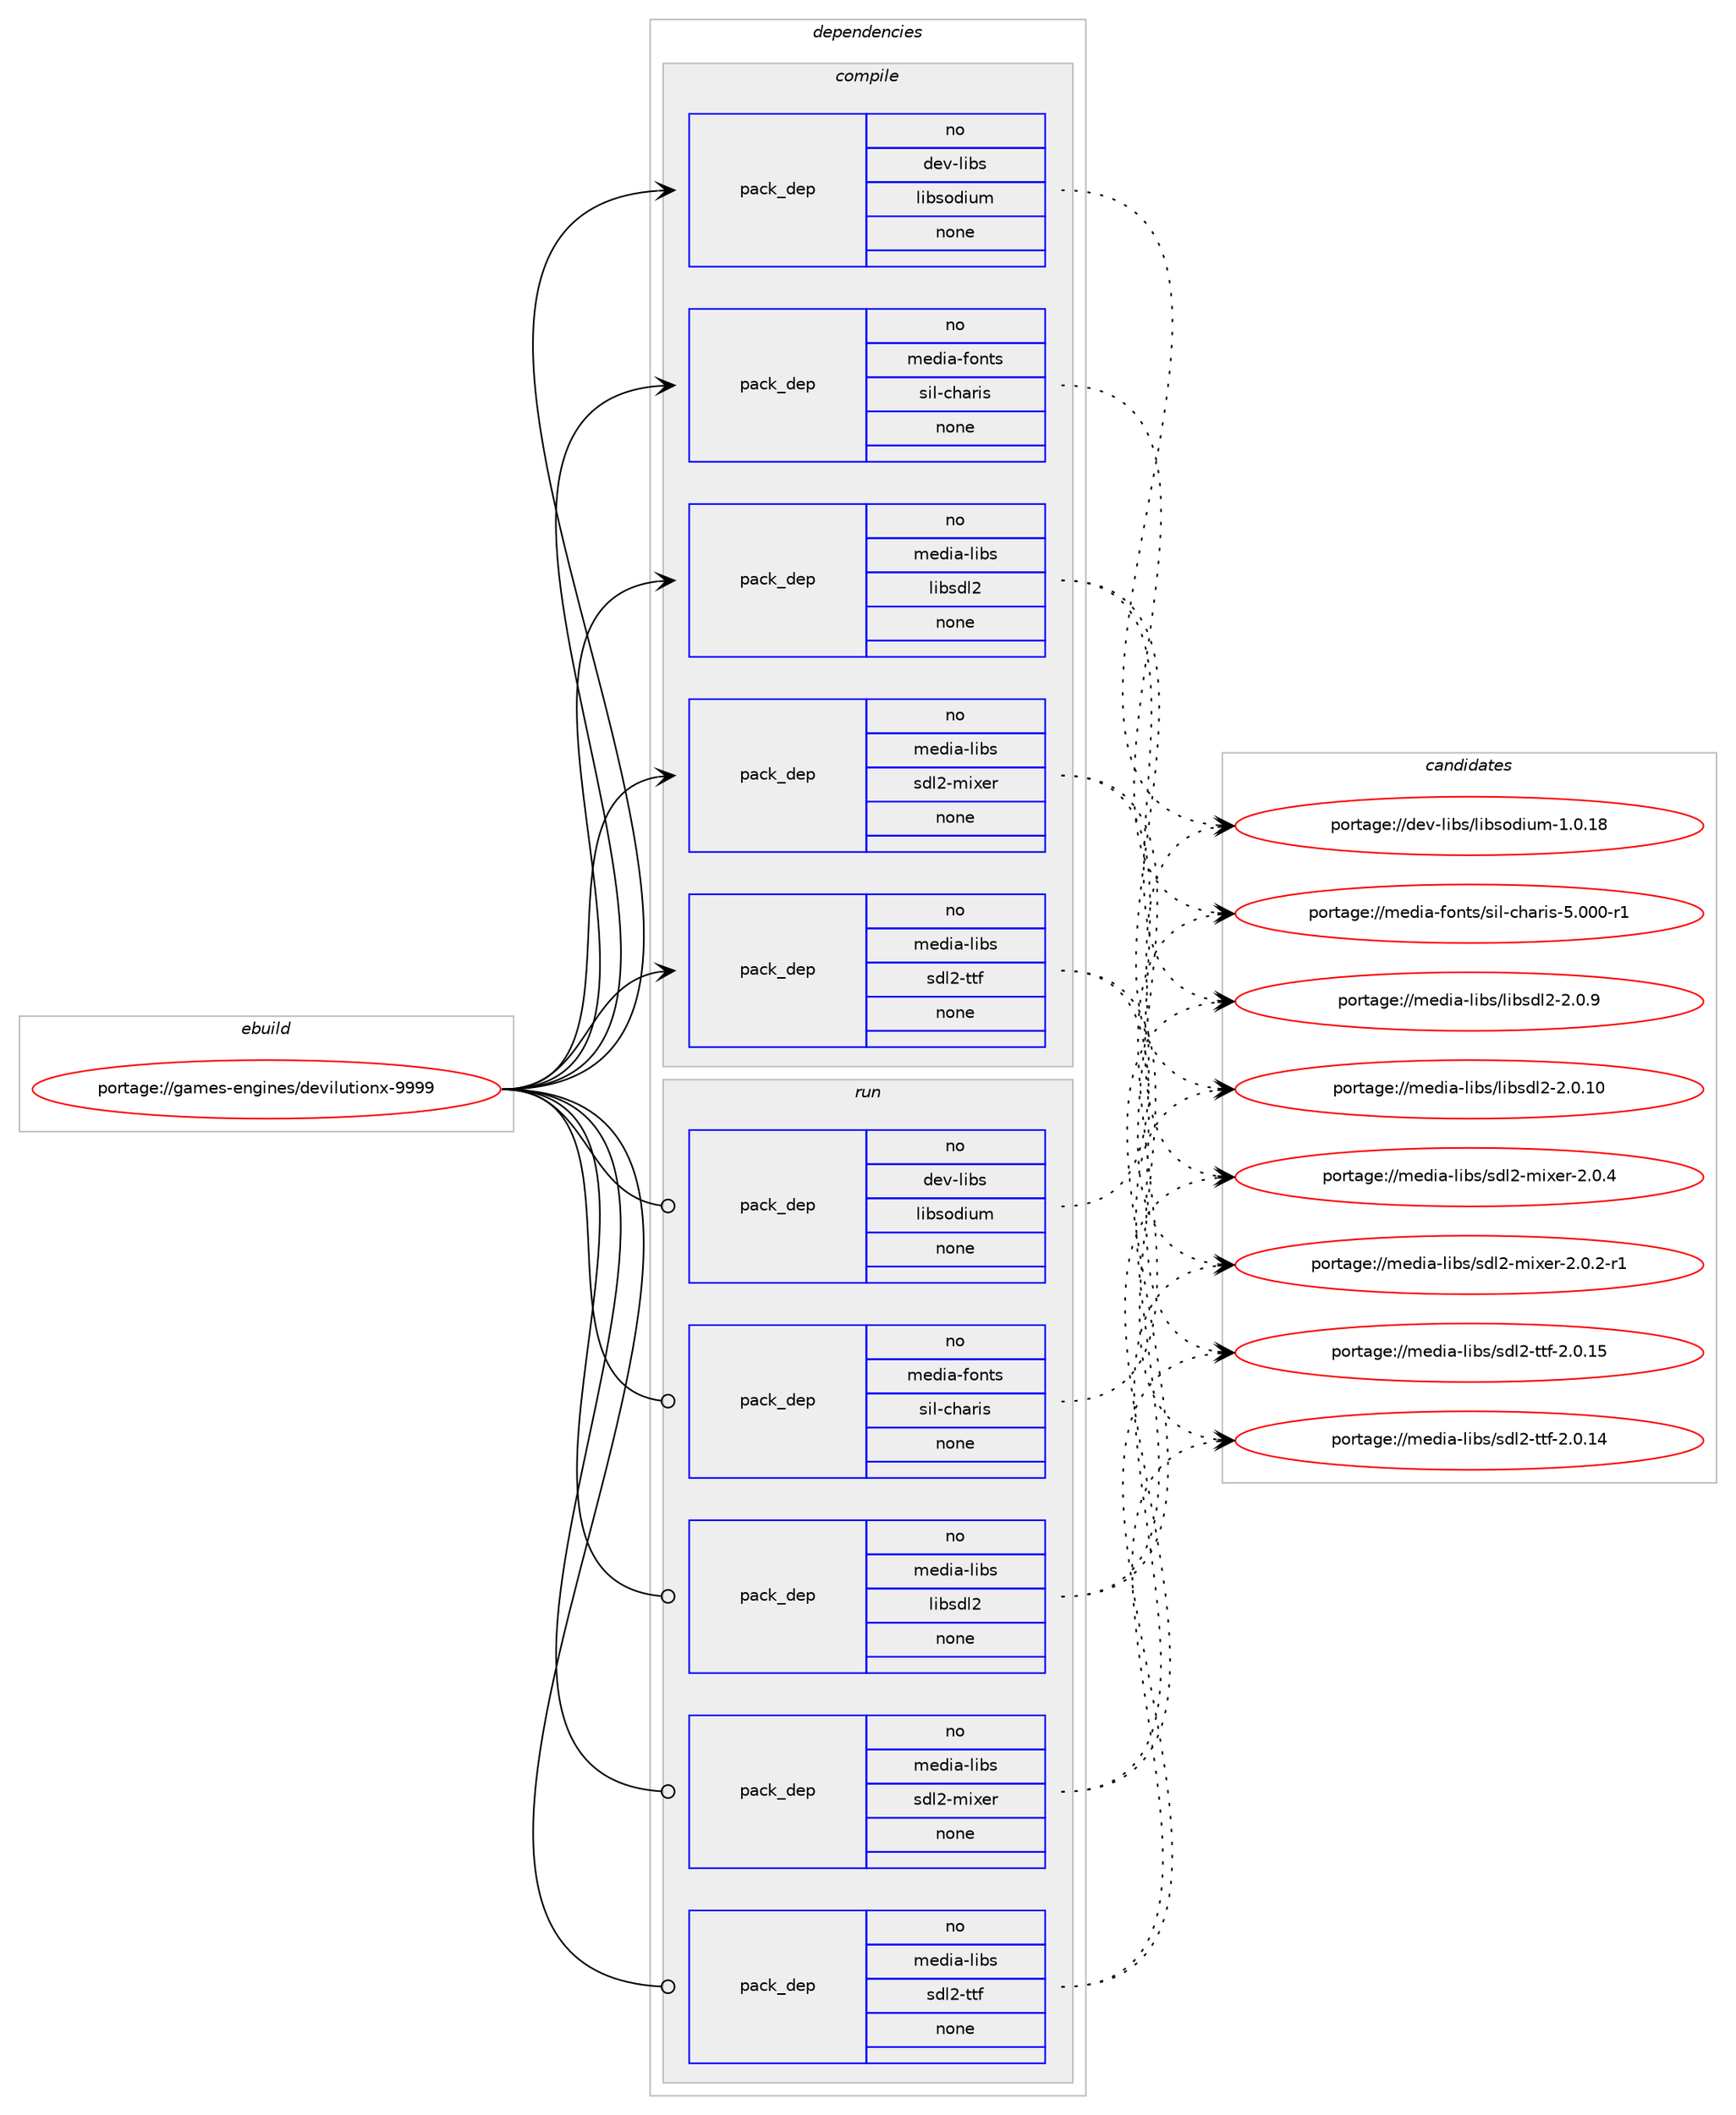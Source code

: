 digraph prolog {

# *************
# Graph options
# *************

newrank=true;
concentrate=true;
compound=true;
graph [rankdir=LR,fontname=Helvetica,fontsize=10,ranksep=1.5];#, ranksep=2.5, nodesep=0.2];
edge  [arrowhead=vee];
node  [fontname=Helvetica,fontsize=10];

# **********
# The ebuild
# **********

subgraph cluster_leftcol {
color=gray;
label=<<i>ebuild</i>>;
id [label="portage://games-engines/devilutionx-9999", color=red, width=4, href="../games-engines/devilutionx-9999.svg"];
}

# ****************
# The dependencies
# ****************

subgraph cluster_midcol {
color=gray;
label=<<i>dependencies</i>>;
subgraph cluster_compile {
fillcolor="#eeeeee";
style=filled;
label=<<i>compile</i>>;
subgraph pack223011 {
dependency287136 [label=<<TABLE BORDER="0" CELLBORDER="1" CELLSPACING="0" CELLPADDING="4" WIDTH="220"><TR><TD ROWSPAN="6" CELLPADDING="30">pack_dep</TD></TR><TR><TD WIDTH="110">no</TD></TR><TR><TD>dev-libs</TD></TR><TR><TD>libsodium</TD></TR><TR><TD>none</TD></TR><TR><TD></TD></TR></TABLE>>, shape=none, color=blue];
}
id:e -> dependency287136:w [weight=20,style="solid",arrowhead="vee"];
subgraph pack223012 {
dependency287137 [label=<<TABLE BORDER="0" CELLBORDER="1" CELLSPACING="0" CELLPADDING="4" WIDTH="220"><TR><TD ROWSPAN="6" CELLPADDING="30">pack_dep</TD></TR><TR><TD WIDTH="110">no</TD></TR><TR><TD>media-fonts</TD></TR><TR><TD>sil-charis</TD></TR><TR><TD>none</TD></TR><TR><TD></TD></TR></TABLE>>, shape=none, color=blue];
}
id:e -> dependency287137:w [weight=20,style="solid",arrowhead="vee"];
subgraph pack223013 {
dependency287138 [label=<<TABLE BORDER="0" CELLBORDER="1" CELLSPACING="0" CELLPADDING="4" WIDTH="220"><TR><TD ROWSPAN="6" CELLPADDING="30">pack_dep</TD></TR><TR><TD WIDTH="110">no</TD></TR><TR><TD>media-libs</TD></TR><TR><TD>libsdl2</TD></TR><TR><TD>none</TD></TR><TR><TD></TD></TR></TABLE>>, shape=none, color=blue];
}
id:e -> dependency287138:w [weight=20,style="solid",arrowhead="vee"];
subgraph pack223014 {
dependency287139 [label=<<TABLE BORDER="0" CELLBORDER="1" CELLSPACING="0" CELLPADDING="4" WIDTH="220"><TR><TD ROWSPAN="6" CELLPADDING="30">pack_dep</TD></TR><TR><TD WIDTH="110">no</TD></TR><TR><TD>media-libs</TD></TR><TR><TD>sdl2-mixer</TD></TR><TR><TD>none</TD></TR><TR><TD></TD></TR></TABLE>>, shape=none, color=blue];
}
id:e -> dependency287139:w [weight=20,style="solid",arrowhead="vee"];
subgraph pack223015 {
dependency287140 [label=<<TABLE BORDER="0" CELLBORDER="1" CELLSPACING="0" CELLPADDING="4" WIDTH="220"><TR><TD ROWSPAN="6" CELLPADDING="30">pack_dep</TD></TR><TR><TD WIDTH="110">no</TD></TR><TR><TD>media-libs</TD></TR><TR><TD>sdl2-ttf</TD></TR><TR><TD>none</TD></TR><TR><TD></TD></TR></TABLE>>, shape=none, color=blue];
}
id:e -> dependency287140:w [weight=20,style="solid",arrowhead="vee"];
}
subgraph cluster_compileandrun {
fillcolor="#eeeeee";
style=filled;
label=<<i>compile and run</i>>;
}
subgraph cluster_run {
fillcolor="#eeeeee";
style=filled;
label=<<i>run</i>>;
subgraph pack223016 {
dependency287141 [label=<<TABLE BORDER="0" CELLBORDER="1" CELLSPACING="0" CELLPADDING="4" WIDTH="220"><TR><TD ROWSPAN="6" CELLPADDING="30">pack_dep</TD></TR><TR><TD WIDTH="110">no</TD></TR><TR><TD>dev-libs</TD></TR><TR><TD>libsodium</TD></TR><TR><TD>none</TD></TR><TR><TD></TD></TR></TABLE>>, shape=none, color=blue];
}
id:e -> dependency287141:w [weight=20,style="solid",arrowhead="odot"];
subgraph pack223017 {
dependency287142 [label=<<TABLE BORDER="0" CELLBORDER="1" CELLSPACING="0" CELLPADDING="4" WIDTH="220"><TR><TD ROWSPAN="6" CELLPADDING="30">pack_dep</TD></TR><TR><TD WIDTH="110">no</TD></TR><TR><TD>media-fonts</TD></TR><TR><TD>sil-charis</TD></TR><TR><TD>none</TD></TR><TR><TD></TD></TR></TABLE>>, shape=none, color=blue];
}
id:e -> dependency287142:w [weight=20,style="solid",arrowhead="odot"];
subgraph pack223018 {
dependency287143 [label=<<TABLE BORDER="0" CELLBORDER="1" CELLSPACING="0" CELLPADDING="4" WIDTH="220"><TR><TD ROWSPAN="6" CELLPADDING="30">pack_dep</TD></TR><TR><TD WIDTH="110">no</TD></TR><TR><TD>media-libs</TD></TR><TR><TD>libsdl2</TD></TR><TR><TD>none</TD></TR><TR><TD></TD></TR></TABLE>>, shape=none, color=blue];
}
id:e -> dependency287143:w [weight=20,style="solid",arrowhead="odot"];
subgraph pack223019 {
dependency287144 [label=<<TABLE BORDER="0" CELLBORDER="1" CELLSPACING="0" CELLPADDING="4" WIDTH="220"><TR><TD ROWSPAN="6" CELLPADDING="30">pack_dep</TD></TR><TR><TD WIDTH="110">no</TD></TR><TR><TD>media-libs</TD></TR><TR><TD>sdl2-mixer</TD></TR><TR><TD>none</TD></TR><TR><TD></TD></TR></TABLE>>, shape=none, color=blue];
}
id:e -> dependency287144:w [weight=20,style="solid",arrowhead="odot"];
subgraph pack223020 {
dependency287145 [label=<<TABLE BORDER="0" CELLBORDER="1" CELLSPACING="0" CELLPADDING="4" WIDTH="220"><TR><TD ROWSPAN="6" CELLPADDING="30">pack_dep</TD></TR><TR><TD WIDTH="110">no</TD></TR><TR><TD>media-libs</TD></TR><TR><TD>sdl2-ttf</TD></TR><TR><TD>none</TD></TR><TR><TD></TD></TR></TABLE>>, shape=none, color=blue];
}
id:e -> dependency287145:w [weight=20,style="solid",arrowhead="odot"];
}
}

# **************
# The candidates
# **************

subgraph cluster_choices {
rank=same;
color=gray;
label=<<i>candidates</i>>;

subgraph choice223011 {
color=black;
nodesep=1;
choice1001011184510810598115471081059811511110010511710945494648464956 [label="portage://dev-libs/libsodium-1.0.18", color=red, width=4,href="../dev-libs/libsodium-1.0.18.svg"];
dependency287136:e -> choice1001011184510810598115471081059811511110010511710945494648464956:w [style=dotted,weight="100"];
}
subgraph choice223012 {
color=black;
nodesep=1;
choice1091011001059745102111110116115471151051084599104971141051154553464848484511449 [label="portage://media-fonts/sil-charis-5.000-r1", color=red, width=4,href="../media-fonts/sil-charis-5.000-r1.svg"];
dependency287137:e -> choice1091011001059745102111110116115471151051084599104971141051154553464848484511449:w [style=dotted,weight="100"];
}
subgraph choice223013 {
color=black;
nodesep=1;
choice109101100105974510810598115471081059811510010850455046484657 [label="portage://media-libs/libsdl2-2.0.9", color=red, width=4,href="../media-libs/libsdl2-2.0.9.svg"];
choice10910110010597451081059811547108105981151001085045504648464948 [label="portage://media-libs/libsdl2-2.0.10", color=red, width=4,href="../media-libs/libsdl2-2.0.10.svg"];
dependency287138:e -> choice109101100105974510810598115471081059811510010850455046484657:w [style=dotted,weight="100"];
dependency287138:e -> choice10910110010597451081059811547108105981151001085045504648464948:w [style=dotted,weight="100"];
}
subgraph choice223014 {
color=black;
nodesep=1;
choice109101100105974510810598115471151001085045109105120101114455046484652 [label="portage://media-libs/sdl2-mixer-2.0.4", color=red, width=4,href="../media-libs/sdl2-mixer-2.0.4.svg"];
choice1091011001059745108105981154711510010850451091051201011144550464846504511449 [label="portage://media-libs/sdl2-mixer-2.0.2-r1", color=red, width=4,href="../media-libs/sdl2-mixer-2.0.2-r1.svg"];
dependency287139:e -> choice109101100105974510810598115471151001085045109105120101114455046484652:w [style=dotted,weight="100"];
dependency287139:e -> choice1091011001059745108105981154711510010850451091051201011144550464846504511449:w [style=dotted,weight="100"];
}
subgraph choice223015 {
color=black;
nodesep=1;
choice10910110010597451081059811547115100108504511611610245504648464953 [label="portage://media-libs/sdl2-ttf-2.0.15", color=red, width=4,href="../media-libs/sdl2-ttf-2.0.15.svg"];
choice10910110010597451081059811547115100108504511611610245504648464952 [label="portage://media-libs/sdl2-ttf-2.0.14", color=red, width=4,href="../media-libs/sdl2-ttf-2.0.14.svg"];
dependency287140:e -> choice10910110010597451081059811547115100108504511611610245504648464953:w [style=dotted,weight="100"];
dependency287140:e -> choice10910110010597451081059811547115100108504511611610245504648464952:w [style=dotted,weight="100"];
}
subgraph choice223016 {
color=black;
nodesep=1;
choice1001011184510810598115471081059811511110010511710945494648464956 [label="portage://dev-libs/libsodium-1.0.18", color=red, width=4,href="../dev-libs/libsodium-1.0.18.svg"];
dependency287141:e -> choice1001011184510810598115471081059811511110010511710945494648464956:w [style=dotted,weight="100"];
}
subgraph choice223017 {
color=black;
nodesep=1;
choice1091011001059745102111110116115471151051084599104971141051154553464848484511449 [label="portage://media-fonts/sil-charis-5.000-r1", color=red, width=4,href="../media-fonts/sil-charis-5.000-r1.svg"];
dependency287142:e -> choice1091011001059745102111110116115471151051084599104971141051154553464848484511449:w [style=dotted,weight="100"];
}
subgraph choice223018 {
color=black;
nodesep=1;
choice109101100105974510810598115471081059811510010850455046484657 [label="portage://media-libs/libsdl2-2.0.9", color=red, width=4,href="../media-libs/libsdl2-2.0.9.svg"];
choice10910110010597451081059811547108105981151001085045504648464948 [label="portage://media-libs/libsdl2-2.0.10", color=red, width=4,href="../media-libs/libsdl2-2.0.10.svg"];
dependency287143:e -> choice109101100105974510810598115471081059811510010850455046484657:w [style=dotted,weight="100"];
dependency287143:e -> choice10910110010597451081059811547108105981151001085045504648464948:w [style=dotted,weight="100"];
}
subgraph choice223019 {
color=black;
nodesep=1;
choice109101100105974510810598115471151001085045109105120101114455046484652 [label="portage://media-libs/sdl2-mixer-2.0.4", color=red, width=4,href="../media-libs/sdl2-mixer-2.0.4.svg"];
choice1091011001059745108105981154711510010850451091051201011144550464846504511449 [label="portage://media-libs/sdl2-mixer-2.0.2-r1", color=red, width=4,href="../media-libs/sdl2-mixer-2.0.2-r1.svg"];
dependency287144:e -> choice109101100105974510810598115471151001085045109105120101114455046484652:w [style=dotted,weight="100"];
dependency287144:e -> choice1091011001059745108105981154711510010850451091051201011144550464846504511449:w [style=dotted,weight="100"];
}
subgraph choice223020 {
color=black;
nodesep=1;
choice10910110010597451081059811547115100108504511611610245504648464953 [label="portage://media-libs/sdl2-ttf-2.0.15", color=red, width=4,href="../media-libs/sdl2-ttf-2.0.15.svg"];
choice10910110010597451081059811547115100108504511611610245504648464952 [label="portage://media-libs/sdl2-ttf-2.0.14", color=red, width=4,href="../media-libs/sdl2-ttf-2.0.14.svg"];
dependency287145:e -> choice10910110010597451081059811547115100108504511611610245504648464953:w [style=dotted,weight="100"];
dependency287145:e -> choice10910110010597451081059811547115100108504511611610245504648464952:w [style=dotted,weight="100"];
}
}

}
